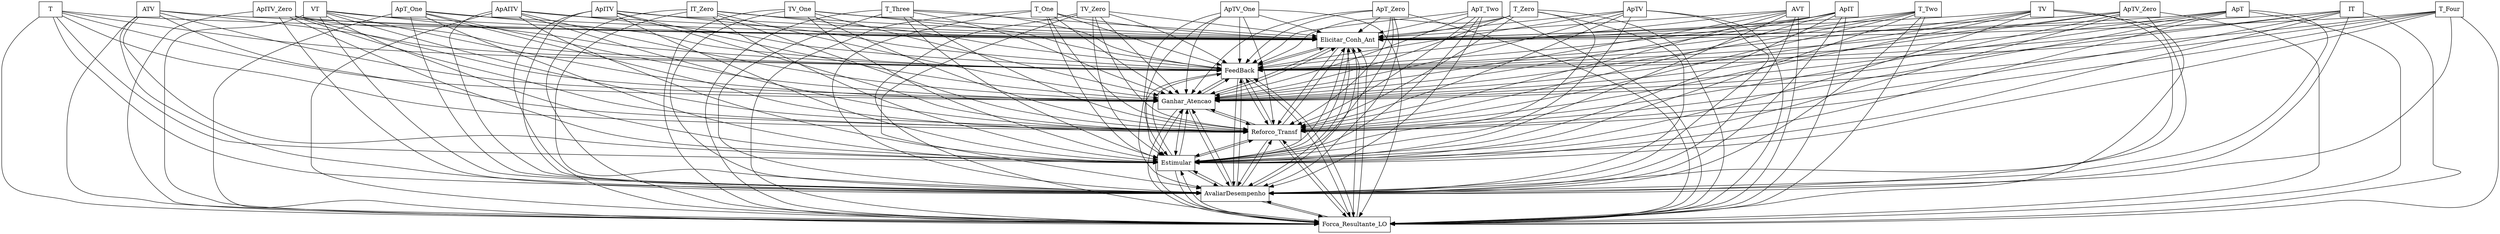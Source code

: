digraph{
graph [rankdir=TB];
node [shape=box];
edge [arrowhead=normal];
0[label="TV_Zero",]
1[label="VT",]
2[label="ApT_One",]
3[label="Elicitar_Conh_Ant",]
4[label="ApITV",]
5[label="IT_Zero",]
6[label="T_Three",]
7[label="T_One",]
8[label="ApAITV",]
9[label="TV_One",]
10[label="T",]
11[label="ATV",]
12[label="ApITV_Zero",]
13[label="ApT_Two",]
14[label="ApTV_Zero",]
15[label="AVT",]
16[label="ApT",]
17[label="IT",]
18[label="ApTV_One",]
19[label="FeedBack",]
20[label="Forca_Resultante_LO",]
21[label="AvaliarDesempenho",]
22[label="ApT_Zero",]
23[label="Estimular",]
24[label="T_Zero",]
25[label="T_Four",]
26[label="Reforco_Transf",]
27[label="ApTV",]
28[label="ApIT",]
29[label="T_Two",]
30[label="Ganhar_Atencao",]
31[label="TV",]
0->3[label="",]
0->19[label="",]
0->20[label="",]
0->21[label="",]
0->23[label="",]
0->26[label="",]
0->30[label="",]
1->3[label="",]
1->19[label="",]
1->20[label="",]
1->21[label="",]
1->23[label="",]
1->26[label="",]
1->30[label="",]
2->3[label="",]
2->19[label="",]
2->20[label="",]
2->21[label="",]
2->23[label="",]
2->26[label="",]
2->30[label="",]
3->19[label="",]
3->20[label="",]
3->21[label="",]
3->23[label="",]
3->26[label="",]
3->30[label="",]
4->3[label="",]
4->19[label="",]
4->20[label="",]
4->21[label="",]
4->23[label="",]
4->26[label="",]
4->30[label="",]
5->3[label="",]
5->19[label="",]
5->20[label="",]
5->21[label="",]
5->23[label="",]
5->26[label="",]
5->30[label="",]
6->3[label="",]
6->19[label="",]
6->20[label="",]
6->21[label="",]
6->23[label="",]
6->26[label="",]
6->30[label="",]
7->3[label="",]
7->19[label="",]
7->20[label="",]
7->21[label="",]
7->23[label="",]
7->26[label="",]
7->30[label="",]
8->3[label="",]
8->19[label="",]
8->20[label="",]
8->21[label="",]
8->23[label="",]
8->26[label="",]
8->30[label="",]
9->3[label="",]
9->19[label="",]
9->20[label="",]
9->21[label="",]
9->23[label="",]
9->26[label="",]
9->30[label="",]
10->3[label="",]
10->19[label="",]
10->20[label="",]
10->21[label="",]
10->23[label="",]
10->26[label="",]
10->30[label="",]
11->3[label="",]
11->19[label="",]
11->20[label="",]
11->21[label="",]
11->23[label="",]
11->26[label="",]
11->30[label="",]
12->3[label="",]
12->19[label="",]
12->20[label="",]
12->21[label="",]
12->23[label="",]
12->26[label="",]
12->30[label="",]
13->3[label="",]
13->19[label="",]
13->20[label="",]
13->21[label="",]
13->23[label="",]
13->26[label="",]
13->30[label="",]
14->3[label="",]
14->19[label="",]
14->20[label="",]
14->21[label="",]
14->23[label="",]
14->26[label="",]
14->30[label="",]
15->3[label="",]
15->19[label="",]
15->20[label="",]
15->21[label="",]
15->23[label="",]
15->26[label="",]
15->30[label="",]
16->3[label="",]
16->19[label="",]
16->20[label="",]
16->21[label="",]
16->23[label="",]
16->26[label="",]
16->30[label="",]
17->3[label="",]
17->19[label="",]
17->20[label="",]
17->21[label="",]
17->23[label="",]
17->26[label="",]
17->30[label="",]
18->3[label="",]
18->19[label="",]
18->20[label="",]
18->21[label="",]
18->23[label="",]
18->26[label="",]
18->30[label="",]
19->3[label="",]
19->20[label="",]
19->21[label="",]
19->23[label="",]
19->26[label="",]
19->30[label="",]
20->3[label="",]
20->19[label="",]
20->21[label="",]
20->23[label="",]
20->26[label="",]
20->30[label="",]
21->3[label="",]
21->19[label="",]
21->20[label="",]
21->23[label="",]
21->26[label="",]
21->30[label="",]
22->3[label="",]
22->19[label="",]
22->20[label="",]
22->21[label="",]
22->23[label="",]
22->26[label="",]
22->30[label="",]
23->3[label="",]
23->19[label="",]
23->20[label="",]
23->21[label="",]
23->26[label="",]
23->30[label="",]
24->3[label="",]
24->19[label="",]
24->20[label="",]
24->21[label="",]
24->23[label="",]
24->26[label="",]
24->30[label="",]
25->3[label="",]
25->19[label="",]
25->20[label="",]
25->21[label="",]
25->23[label="",]
25->26[label="",]
25->30[label="",]
26->3[label="",]
26->19[label="",]
26->20[label="",]
26->21[label="",]
26->23[label="",]
26->30[label="",]
27->3[label="",]
27->19[label="",]
27->20[label="",]
27->21[label="",]
27->23[label="",]
27->26[label="",]
27->30[label="",]
28->3[label="",]
28->19[label="",]
28->20[label="",]
28->21[label="",]
28->23[label="",]
28->26[label="",]
28->30[label="",]
29->3[label="",]
29->19[label="",]
29->20[label="",]
29->21[label="",]
29->23[label="",]
29->26[label="",]
29->30[label="",]
30->3[label="",]
30->19[label="",]
30->20[label="",]
30->21[label="",]
30->23[label="",]
30->26[label="",]
31->3[label="",]
31->19[label="",]
31->20[label="",]
31->21[label="",]
31->23[label="",]
31->26[label="",]
31->30[label="",]
}
